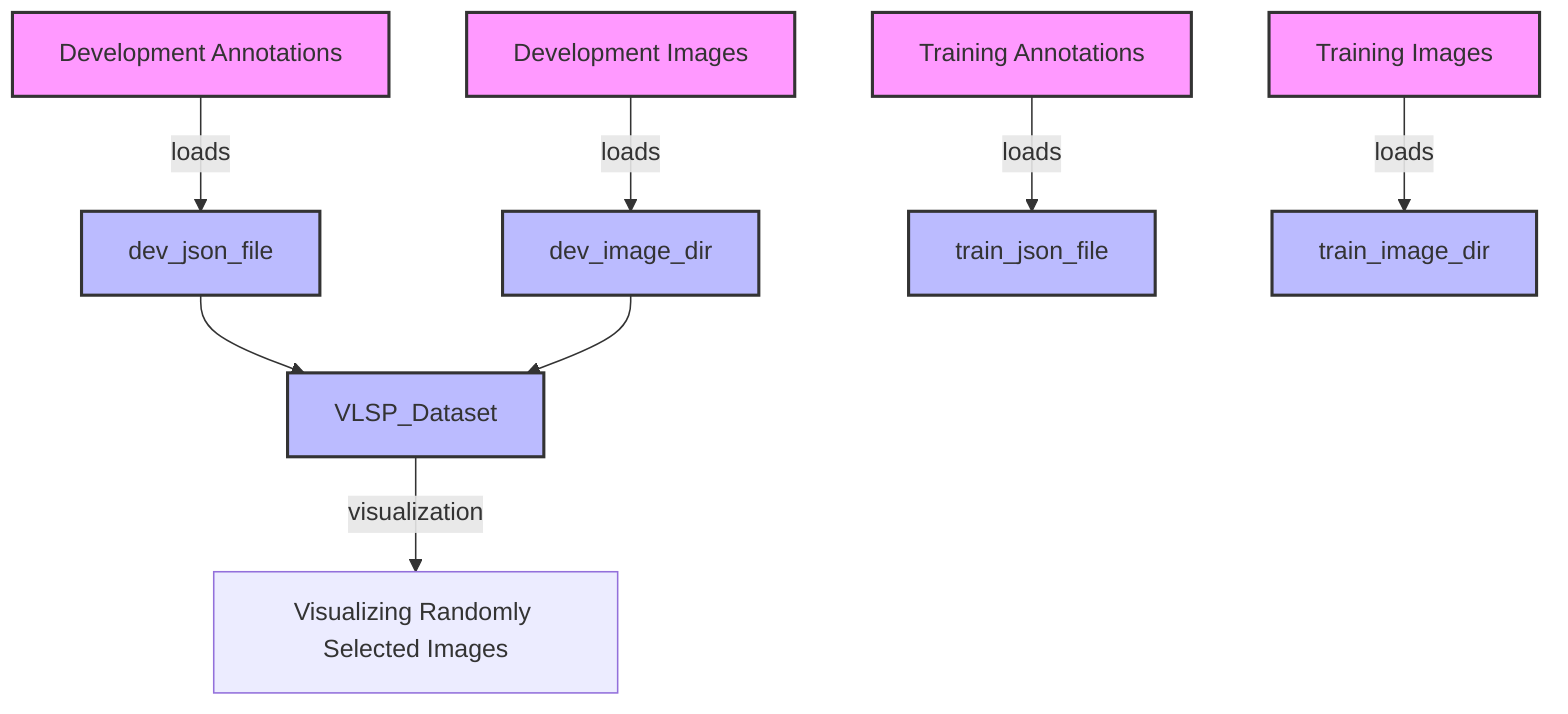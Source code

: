 flowchart TD
    %% Data Sources
    DEV_IMAGES["Development Images"]
    DEV_JSON["Development Annotations"]
    TRAIN_IMAGES["Training Images"]
    TRAIN_JSON["Training Annotations"]

    %% Data Variables
    dev_json_file["dev_json_file"]
    dev_image_dir["dev_image_dir"]
    train_json_file["train_json_file"]
    train_image_dir["train_image_dir"]
    vlsp_dataset["VLSP_Dataset Instance"]

    %% Data Flow and Transformations
    DEV_JSON -- loads --> dev_json_file
    DEV_IMAGES -- loads --> dev_image_dir
    TRAIN_JSON -- loads --> train_json_file
    TRAIN_IMAGES -- loads --> train_image_dir

    dev_json_file & dev_image_dir --> vlsp_dataset["VLSP_Dataset"]
    vlsp_dataset -- visualization --> VLSP_Visualization["Visualizing Randomly Selected Images"]

    %% Comments
    class DEV_IMAGES,DEV_JSON,TRAIN_IMAGES,TRAIN_JSON internal-source;
    class dev_json_file,dev_image_dir,train_json_file,train_image_dir,vlsp_dataset data-variable;
    classDef internal-source fill:#f9f,stroke:#333,stroke-width:2px;
    classDef data-variable fill:#bbf,stroke:#333,stroke-width:2px;